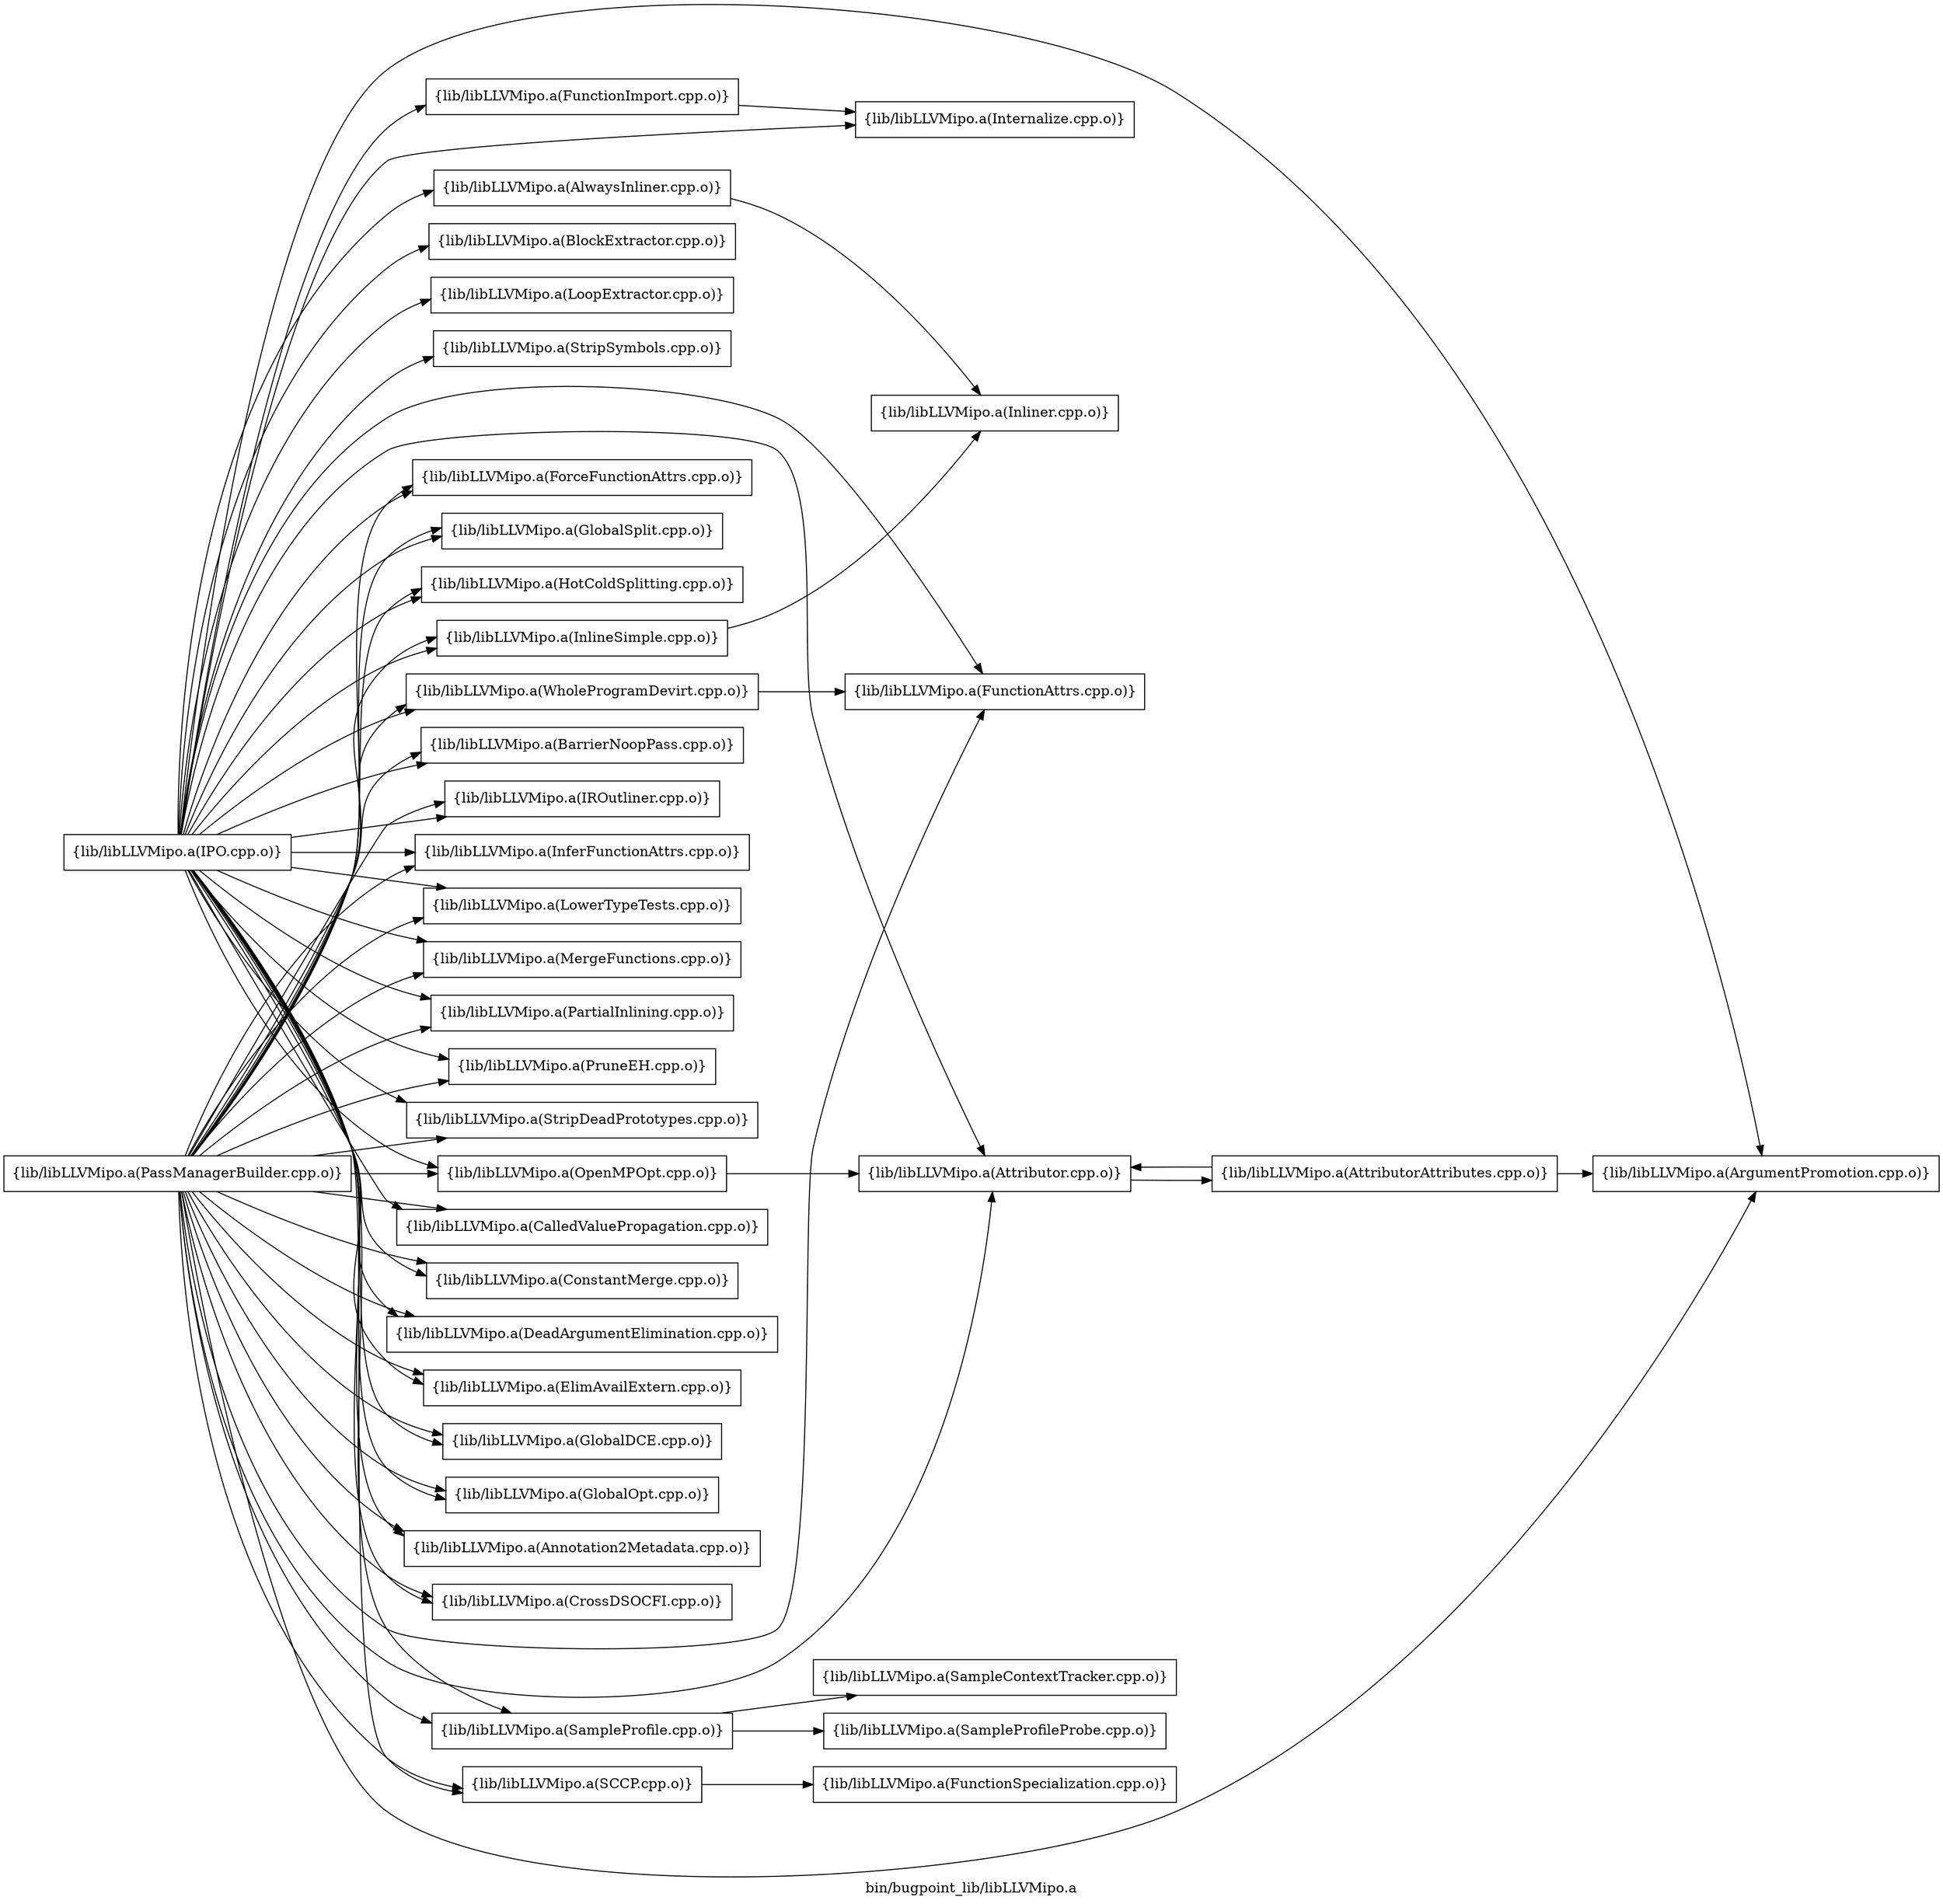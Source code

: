 digraph "bin/bugpoint_lib/libLLVMipo.a" {
	label="bin/bugpoint_lib/libLLVMipo.a";
	rankdir=LR;
	{ rank=same; Node0x55e717273f28;  }

	Node0x55e717273f28 [shape=record,shape=box,group=0,label="{lib/libLLVMipo.a(AlwaysInliner.cpp.o)}"];
	Node0x55e717273f28 -> Node0x55e7172519c8;
	Node0x55e717261ff8 [shape=record,shape=box,group=0,label="{lib/libLLVMipo.a(ArgumentPromotion.cpp.o)}"];
	Node0x55e717263768 [shape=record,shape=box,group=0,label="{lib/libLLVMipo.a(Attributor.cpp.o)}"];
	Node0x55e717263768 -> Node0x55e717263218;
	Node0x55e717263998 [shape=record,shape=box,group=0,label="{lib/libLLVMipo.a(CalledValuePropagation.cpp.o)}"];
	Node0x55e717262c28 [shape=record,shape=box,group=0,label="{lib/libLLVMipo.a(ConstantMerge.cpp.o)}"];
	Node0x55e7172624f8 [shape=record,shape=box,group=0,label="{lib/libLLVMipo.a(DeadArgumentElimination.cpp.o)}"];
	Node0x55e717260ab8 [shape=record,shape=box,group=0,label="{lib/libLLVMipo.a(ElimAvailExtern.cpp.o)}"];
	Node0x55e717261738 [shape=record,shape=box,group=0,label="{lib/libLLVMipo.a(FunctionAttrs.cpp.o)}"];
	Node0x55e71725fcf8 [shape=record,shape=box,group=0,label="{lib/libLLVMipo.a(FunctionImport.cpp.o)}"];
	Node0x55e71725fcf8 -> Node0x55e717251ba8;
	Node0x55e71725f708 [shape=record,shape=box,group=0,label="{lib/libLLVMipo.a(GlobalDCE.cpp.o)}"];
	Node0x55e71725e9e8 [shape=record,shape=box,group=0,label="{lib/libLLVMipo.a(GlobalOpt.cpp.o)}"];
	Node0x55e71725f258 [shape=record,shape=box,group=0,label="{lib/libLLVMipo.a(IPO.cpp.o)}"];
	Node0x55e71725f258 -> Node0x55e717273f28;
	Node0x55e71725f258 -> Node0x55e717261ff8;
	Node0x55e71725f258 -> Node0x55e717263768;
	Node0x55e71725f258 -> Node0x55e717263998;
	Node0x55e71725f258 -> Node0x55e717262c28;
	Node0x55e71725f258 -> Node0x55e7172624f8;
	Node0x55e71725f258 -> Node0x55e717260ab8;
	Node0x55e71725f258 -> Node0x55e717261738;
	Node0x55e71725f258 -> Node0x55e71725fcf8;
	Node0x55e71725f258 -> Node0x55e71725f708;
	Node0x55e71725f258 -> Node0x55e71725e9e8;
	Node0x55e71725f258 -> Node0x55e71725e6c8;
	Node0x55e71725f258 -> Node0x55e71725d9a8;
	Node0x55e71725f258 -> Node0x55e7172507a8;
	Node0x55e71725f258 -> Node0x55e717250ed8;
	Node0x55e71725f258 -> Node0x55e717251568;
	Node0x55e71725f258 -> Node0x55e71724f5d8;
	Node0x55e71725f258 -> Node0x55e71724f8f8;
	Node0x55e71725f258 -> Node0x55e717250078;
	Node0x55e71725f258 -> Node0x55e717253408;
	Node0x55e71725f258 -> Node0x55e717253638;
	Node0x55e71725f258 -> Node0x55e717251ba8;
	Node0x55e71725f258 -> Node0x55e717252918;
	Node0x55e71725f258 -> Node0x55e717251ec8;
	Node0x55e71725f258 -> Node0x55e717252a58;
	Node0x55e71725f258 -> Node0x55e7172522d8;
	Node0x55e71725f258 -> Node0x55e717255758;
	Node0x55e71725f258 -> Node0x55e717254858;
	Node0x55e71725f258 -> Node0x55e717254088;
	Node0x55e71725f258 -> Node0x55e71726c138;
	Node0x55e71725f258 -> Node0x55e71724d148;
	Node0x55e71725f258 -> Node0x55e71724cf68;
	Node0x55e71725f258 -> Node0x55e7172565b8;
	Node0x55e717253638 [shape=record,shape=box,group=0,label="{lib/libLLVMipo.a(InlineSimple.cpp.o)}"];
	Node0x55e717253638 -> Node0x55e7172519c8;
	Node0x55e717251ba8 [shape=record,shape=box,group=0,label="{lib/libLLVMipo.a(Internalize.cpp.o)}"];
	Node0x55e717252918 [shape=record,shape=box,group=0,label="{lib/libLLVMipo.a(LoopExtractor.cpp.o)}"];
	Node0x55e717252a58 [shape=record,shape=box,group=0,label="{lib/libLLVMipo.a(MergeFunctions.cpp.o)}"];
	Node0x55e7172522d8 [shape=record,shape=box,group=0,label="{lib/libLLVMipo.a(OpenMPOpt.cpp.o)}"];
	Node0x55e7172522d8 -> Node0x55e717263768;
	Node0x55e717255758 [shape=record,shape=box,group=0,label="{lib/libLLVMipo.a(PartialInlining.cpp.o)}"];
	Node0x55e7172563d8 [shape=record,shape=box,group=0,label="{lib/libLLVMipo.a(PassManagerBuilder.cpp.o)}"];
	Node0x55e7172563d8 -> Node0x55e717261ff8;
	Node0x55e7172563d8 -> Node0x55e717263768;
	Node0x55e7172563d8 -> Node0x55e717263998;
	Node0x55e7172563d8 -> Node0x55e717262c28;
	Node0x55e7172563d8 -> Node0x55e7172624f8;
	Node0x55e7172563d8 -> Node0x55e717260ab8;
	Node0x55e7172563d8 -> Node0x55e717261738;
	Node0x55e7172563d8 -> Node0x55e71725f708;
	Node0x55e7172563d8 -> Node0x55e71725e9e8;
	Node0x55e7172563d8 -> Node0x55e71725e6c8;
	Node0x55e7172563d8 -> Node0x55e71725d9a8;
	Node0x55e7172563d8 -> Node0x55e7172507a8;
	Node0x55e7172563d8 -> Node0x55e717250ed8;
	Node0x55e7172563d8 -> Node0x55e717251568;
	Node0x55e7172563d8 -> Node0x55e71724f8f8;
	Node0x55e7172563d8 -> Node0x55e717250078;
	Node0x55e7172563d8 -> Node0x55e717253408;
	Node0x55e7172563d8 -> Node0x55e717253638;
	Node0x55e7172563d8 -> Node0x55e717251ec8;
	Node0x55e7172563d8 -> Node0x55e717252a58;
	Node0x55e7172563d8 -> Node0x55e7172522d8;
	Node0x55e7172563d8 -> Node0x55e717255758;
	Node0x55e7172563d8 -> Node0x55e717254858;
	Node0x55e7172563d8 -> Node0x55e717254088;
	Node0x55e7172563d8 -> Node0x55e71726c138;
	Node0x55e7172563d8 -> Node0x55e71724d148;
	Node0x55e7172563d8 -> Node0x55e7172565b8;
	Node0x55e717254858 [shape=record,shape=box,group=0,label="{lib/libLLVMipo.a(PruneEH.cpp.o)}"];
	Node0x55e71726c138 [shape=record,shape=box,group=0,label="{lib/libLLVMipo.a(SCCP.cpp.o)}"];
	Node0x55e71726c138 -> Node0x55e71724dd28;
	Node0x55e71724d148 [shape=record,shape=box,group=0,label="{lib/libLLVMipo.a(StripDeadPrototypes.cpp.o)}"];
	Node0x55e71724cf68 [shape=record,shape=box,group=0,label="{lib/libLLVMipo.a(StripSymbols.cpp.o)}"];
	Node0x55e7172519c8 [shape=record,shape=box,group=0,label="{lib/libLLVMipo.a(Inliner.cpp.o)}"];
	Node0x55e717263218 [shape=record,shape=box,group=0,label="{lib/libLLVMipo.a(AttributorAttributes.cpp.o)}"];
	Node0x55e717263218 -> Node0x55e717261ff8;
	Node0x55e717263218 -> Node0x55e717263768;
	Node0x55e71725e6c8 [shape=record,shape=box,group=0,label="{lib/libLLVMipo.a(Annotation2Metadata.cpp.o)}"];
	Node0x55e71725d9a8 [shape=record,shape=box,group=0,label="{lib/libLLVMipo.a(CrossDSOCFI.cpp.o)}"];
	Node0x55e7172507a8 [shape=record,shape=box,group=0,label="{lib/libLLVMipo.a(ForceFunctionAttrs.cpp.o)}"];
	Node0x55e717250ed8 [shape=record,shape=box,group=0,label="{lib/libLLVMipo.a(GlobalSplit.cpp.o)}"];
	Node0x55e717251568 [shape=record,shape=box,group=0,label="{lib/libLLVMipo.a(HotColdSplitting.cpp.o)}"];
	Node0x55e71724f5d8 [shape=record,shape=box,group=0,label="{lib/libLLVMipo.a(BlockExtractor.cpp.o)}"];
	Node0x55e71724f8f8 [shape=record,shape=box,group=0,label="{lib/libLLVMipo.a(BarrierNoopPass.cpp.o)}"];
	Node0x55e717250078 [shape=record,shape=box,group=0,label="{lib/libLLVMipo.a(IROutliner.cpp.o)}"];
	Node0x55e717253408 [shape=record,shape=box,group=0,label="{lib/libLLVMipo.a(InferFunctionAttrs.cpp.o)}"];
	Node0x55e717251ec8 [shape=record,shape=box,group=0,label="{lib/libLLVMipo.a(LowerTypeTests.cpp.o)}"];
	Node0x55e717254088 [shape=record,shape=box,group=0,label="{lib/libLLVMipo.a(SampleProfile.cpp.o)}"];
	Node0x55e717254088 -> Node0x55e71726c778;
	Node0x55e717254088 -> Node0x55e71726cea8;
	Node0x55e7172565b8 [shape=record,shape=box,group=0,label="{lib/libLLVMipo.a(WholeProgramDevirt.cpp.o)}"];
	Node0x55e7172565b8 -> Node0x55e717261738;
	Node0x55e71726c778 [shape=record,shape=box,group=0,label="{lib/libLLVMipo.a(SampleContextTracker.cpp.o)}"];
	Node0x55e71726cea8 [shape=record,shape=box,group=0,label="{lib/libLLVMipo.a(SampleProfileProbe.cpp.o)}"];
	Node0x55e71724dd28 [shape=record,shape=box,group=0,label="{lib/libLLVMipo.a(FunctionSpecialization.cpp.o)}"];
}
